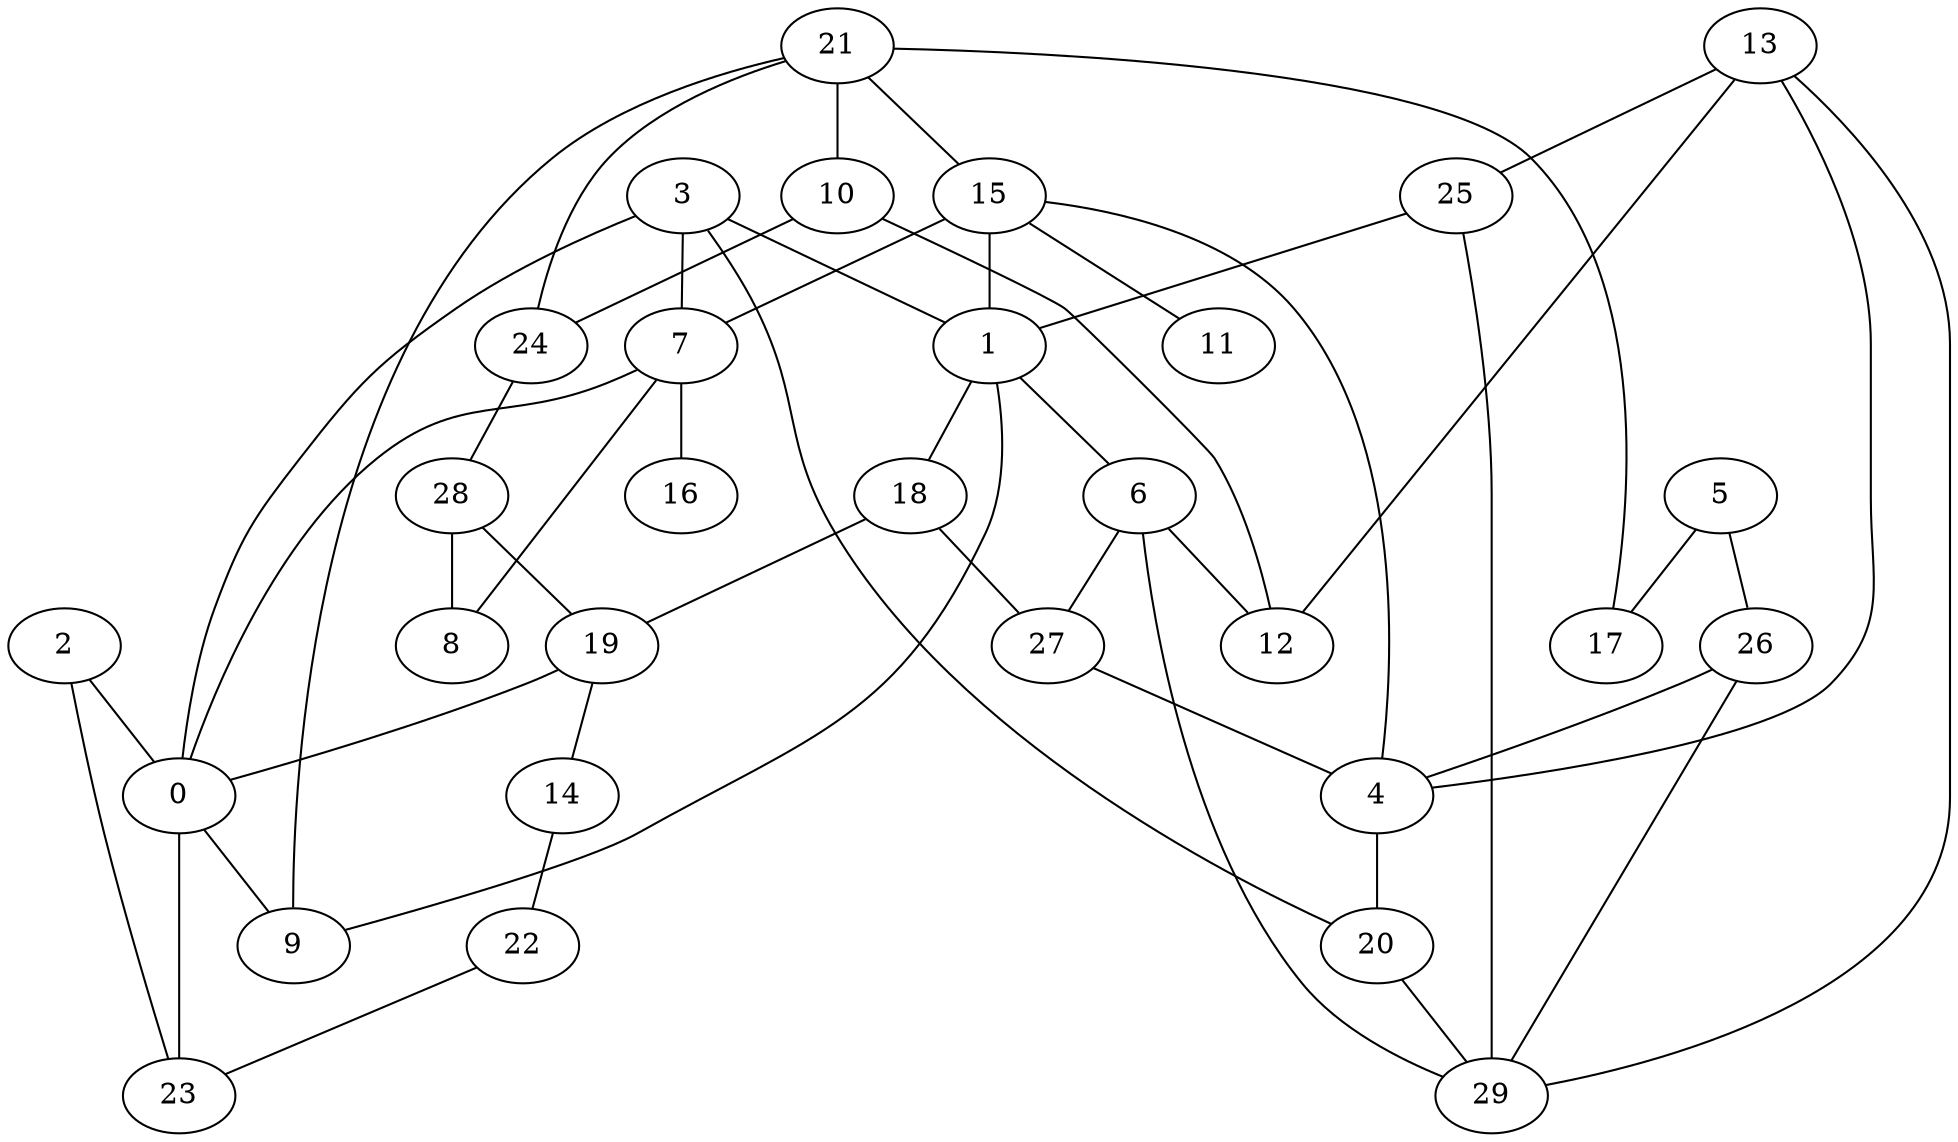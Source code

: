 graph {

2--0   
26--29   
1--6   
7--16   
25--1   
22--23   
6--27   
0--23   
7--0   
24--28   
25--29   
2--23   
3--0   
28--8   
1--9   
26--4   
20--29   
6--12   
18--19   
0--9   
21--10   
5--17   
5--26   
21--15   
3--1   
13--25   
15--11   
3--7   
7--8   
19--14   
21--24   
1--18   
10--12   
21--9   
13--29   
28--19   
15--1   
15--4   
21--17   
10--24   
13--12   
13--4   
14--22   
19--0   
27--4   
15--7   
4--20   
3--20   
6--29   
18--27   
}
